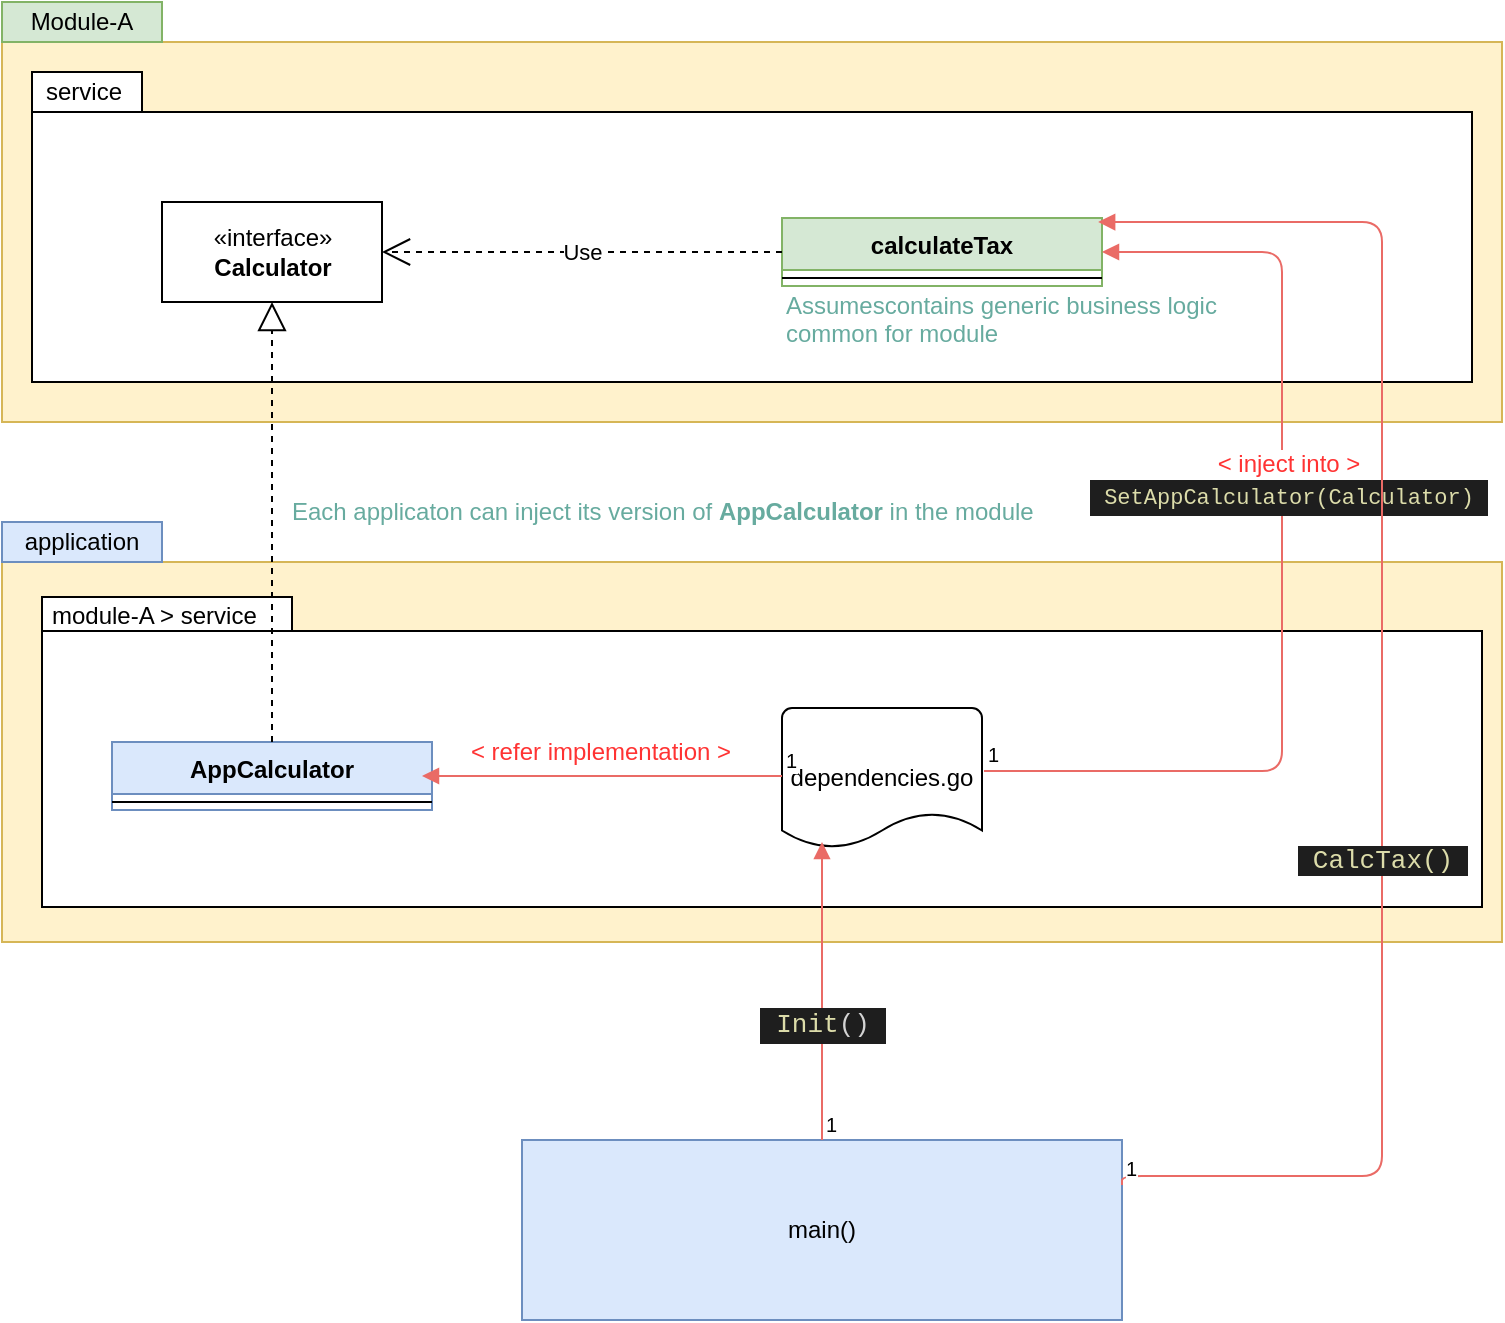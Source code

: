 <mxfile pages="1" version="11.2.5" type="device"><diagram id="lBRg83zDHJQEYiLSdvYr" name="Page-1"><mxGraphModel dx="1024" dy="595" grid="1" gridSize="10" guides="1" tooltips="1" connect="1" arrows="1" fold="1" page="1" pageScale="1" pageWidth="827" pageHeight="1169" math="0" shadow="0"><root><mxCell id="0"/><mxCell id="1" parent="0"/><mxCell id="dqaqRegnM2aaqdnLES54-1" value="" style="whiteSpace=wrap;html=1;fillColor=#fff2cc;strokeColor=#d6b656;" parent="1" vertex="1"><mxGeometry x="40" y="50" width="750" height="190" as="geometry"/></mxCell><mxCell id="dqaqRegnM2aaqdnLES54-8" value="" style="shape=folder;fontStyle=1;spacingTop=10;tabWidth=55;tabHeight=20;tabPosition=left;html=1;" parent="1" vertex="1"><mxGeometry x="55" y="65" width="720" height="155" as="geometry"/></mxCell><mxCell id="dqaqRegnM2aaqdnLES54-2" value="Module-A" style="text;html=1;strokeColor=#82b366;fillColor=#d5e8d4;align=center;verticalAlign=middle;whiteSpace=wrap;rounded=0;" parent="1" vertex="1"><mxGeometry x="40" y="30" width="80" height="20" as="geometry"/></mxCell><mxCell id="dqaqRegnM2aaqdnLES54-9" value="service" style="text;html=1;resizable=0;points=[];autosize=1;align=left;verticalAlign=top;spacingTop=-4;" parent="1" vertex="1"><mxGeometry x="60" y="65" width="50" height="20" as="geometry"/></mxCell><mxCell id="dqaqRegnM2aaqdnLES54-10" value="«interface»&lt;br&gt;&lt;b&gt;Calculator&lt;/b&gt;" style="html=1;fillColor=none;" parent="1" vertex="1"><mxGeometry x="120" y="130" width="110" height="50" as="geometry"/></mxCell><mxCell id="dqaqRegnM2aaqdnLES54-11" value="calculateTax" style="swimlane;fontStyle=1;align=center;verticalAlign=top;childLayout=stackLayout;horizontal=1;startSize=26;horizontalStack=0;resizeParent=1;resizeParentMax=0;resizeLast=0;collapsible=1;marginBottom=0;fillColor=#d5e8d4;strokeColor=#82b366;" parent="1" vertex="1"><mxGeometry x="430" y="138" width="160" height="34" as="geometry"/></mxCell><mxCell id="dqaqRegnM2aaqdnLES54-13" value="" style="line;strokeWidth=1;fillColor=none;align=left;verticalAlign=middle;spacingTop=-1;spacingLeft=3;spacingRight=3;rotatable=0;labelPosition=right;points=[];portConstraint=eastwest;" parent="dqaqRegnM2aaqdnLES54-11" vertex="1"><mxGeometry y="26" width="160" height="8" as="geometry"/></mxCell><mxCell id="dqaqRegnM2aaqdnLES54-15" value="Use" style="endArrow=open;endSize=12;dashed=1;html=1;exitX=0;exitY=0.5;exitDx=0;exitDy=0;entryX=1;entryY=0.5;entryDx=0;entryDy=0;" parent="1" source="dqaqRegnM2aaqdnLES54-11" target="dqaqRegnM2aaqdnLES54-10" edge="1"><mxGeometry width="160" relative="1" as="geometry"><mxPoint x="40" y="680" as="sourcePoint"/><mxPoint x="200" y="680" as="targetPoint"/></mxGeometry></mxCell><mxCell id="dqaqRegnM2aaqdnLES54-16" value="Assumescontains generic business logic&lt;br&gt;common for module" style="text;html=1;resizable=0;points=[];autosize=1;align=left;verticalAlign=top;spacingTop=-4;fontColor=#67AB9F;" parent="1" vertex="1"><mxGeometry x="430" y="172" width="230" height="30" as="geometry"/></mxCell><mxCell id="dqaqRegnM2aaqdnLES54-18" value="" style="whiteSpace=wrap;html=1;fillColor=#fff2cc;strokeColor=#d6b656;" parent="1" vertex="1"><mxGeometry x="40" y="310" width="750" height="190" as="geometry"/></mxCell><mxCell id="dqaqRegnM2aaqdnLES54-19" value="application" style="text;html=1;strokeColor=#6c8ebf;fillColor=#dae8fc;align=center;verticalAlign=middle;whiteSpace=wrap;rounded=0;" parent="1" vertex="1"><mxGeometry x="40" y="290" width="80" height="20" as="geometry"/></mxCell><mxCell id="dqaqRegnM2aaqdnLES54-20" value="" style="shape=folder;fontStyle=1;spacingTop=10;tabWidth=125;tabHeight=17;tabPosition=left;html=1;" parent="1" vertex="1"><mxGeometry x="60" y="327.5" width="720" height="155" as="geometry"/></mxCell><mxCell id="dqaqRegnM2aaqdnLES54-21" value="&lt;font color=&quot;#000000&quot;&gt;module-A &amp;gt; service&lt;/font&gt;" style="text;html=1;resizable=0;points=[];autosize=1;align=left;verticalAlign=top;spacingTop=-4;fontColor=#67AB9F;" parent="1" vertex="1"><mxGeometry x="63" y="326.5" width="120" height="20" as="geometry"/></mxCell><mxCell id="dqaqRegnM2aaqdnLES54-23" value="AppCalculator" style="swimlane;fontStyle=1;align=center;verticalAlign=top;childLayout=stackLayout;horizontal=1;startSize=26;horizontalStack=0;resizeParent=1;resizeParentMax=0;resizeLast=0;collapsible=1;marginBottom=0;fillColor=#dae8fc;strokeColor=#6c8ebf;" parent="1" vertex="1"><mxGeometry x="95" y="400" width="160" height="34" as="geometry"/></mxCell><mxCell id="dqaqRegnM2aaqdnLES54-24" value="" style="line;strokeWidth=1;fillColor=none;align=left;verticalAlign=middle;spacingTop=-1;spacingLeft=3;spacingRight=3;rotatable=0;labelPosition=right;points=[];portConstraint=eastwest;" parent="dqaqRegnM2aaqdnLES54-23" vertex="1"><mxGeometry y="26" width="160" height="8" as="geometry"/></mxCell><mxCell id="dqaqRegnM2aaqdnLES54-25" value="" style="endArrow=block;dashed=1;endFill=0;endSize=12;html=1;fontColor=#67AB9F;entryX=0.5;entryY=1;entryDx=0;entryDy=0;exitX=0.5;exitY=0;exitDx=0;exitDy=0;" parent="1" source="dqaqRegnM2aaqdnLES54-23" target="dqaqRegnM2aaqdnLES54-10" edge="1"><mxGeometry width="160" relative="1" as="geometry"><mxPoint x="40" y="520" as="sourcePoint"/><mxPoint x="200" y="520" as="targetPoint"/></mxGeometry></mxCell><mxCell id="dqaqRegnM2aaqdnLES54-26" value="Each applicaton can inject its version of &lt;b&gt;AppCalculator&lt;/b&gt; in the module" style="text;html=1;resizable=0;points=[];autosize=1;align=left;verticalAlign=top;spacingTop=-4;fontColor=#67AB9F;" parent="1" vertex="1"><mxGeometry x="183" y="275" width="390" height="20" as="geometry"/></mxCell><mxCell id="dqaqRegnM2aaqdnLES54-27" value="&lt;font color=&quot;#000000&quot;&gt;dependencies.go&lt;/font&gt;" style="strokeWidth=1;html=1;shape=mxgraph.flowchart.document2;whiteSpace=wrap;size=0.25;fillColor=#ffffff;fontColor=#67AB9F;" parent="1" vertex="1"><mxGeometry x="430" y="383" width="100" height="70" as="geometry"/></mxCell><mxCell id="dqaqRegnM2aaqdnLES54-28" value="" style="endArrow=block;endFill=1;html=1;edgeStyle=orthogonalEdgeStyle;align=left;verticalAlign=top;fontColor=#67AB9F;entryX=1;entryY=0.5;entryDx=0;entryDy=0;exitX=1.01;exitY=0.45;exitDx=0;exitDy=0;exitPerimeter=0;strokeColor=#EA6B66;" parent="1" source="dqaqRegnM2aaqdnLES54-27" target="dqaqRegnM2aaqdnLES54-11" edge="1"><mxGeometry x="-1" relative="1" as="geometry"><mxPoint x="40" y="520" as="sourcePoint"/><mxPoint x="200" y="520" as="targetPoint"/><Array as="points"><mxPoint x="680" y="414"/><mxPoint x="680" y="155"/></Array></mxGeometry></mxCell><mxCell id="dqaqRegnM2aaqdnLES54-29" value="1" style="resizable=0;html=1;align=left;verticalAlign=bottom;labelBackgroundColor=#ffffff;fontSize=10;" parent="dqaqRegnM2aaqdnLES54-28" connectable="0" vertex="1"><mxGeometry x="-1" relative="1" as="geometry"/></mxCell><mxCell id="dqaqRegnM2aaqdnLES54-30" value="&lt;font color=&quot;#ff3333&quot;&gt;&amp;lt; inject into &amp;gt;&lt;br&gt;&lt;/font&gt;&lt;div style=&quot;color: rgb(212 , 212 , 212) ; background-color: rgb(30 , 30 , 30) ; font-family: &amp;#34;consolas&amp;#34; , &amp;#34;courier new&amp;#34; , monospace ; line-height: 18px ; white-space: pre&quot;&gt;&lt;span style=&quot;color: rgb(220 , 220 , 170)&quot;&gt;&lt;font style=&quot;font-size: 11px&quot;&gt; SetAppCalculator(Calculator) &lt;/font&gt;&lt;/span&gt;&lt;/div&gt;" style="text;html=1;resizable=0;points=[];align=center;verticalAlign=middle;labelBackgroundColor=#ffffff;fontColor=#67AB9F;" parent="dqaqRegnM2aaqdnLES54-28" vertex="1" connectable="0"><mxGeometry x="0.177" y="-3" relative="1" as="geometry"><mxPoint as="offset"/></mxGeometry></mxCell><mxCell id="dqaqRegnM2aaqdnLES54-31" value="" style="endArrow=block;endFill=1;html=1;edgeStyle=orthogonalEdgeStyle;align=left;verticalAlign=top;fontColor=#67AB9F;strokeColor=#EA6B66;" parent="1" edge="1"><mxGeometry x="-1" relative="1" as="geometry"><mxPoint x="430" y="417" as="sourcePoint"/><mxPoint x="250" y="417" as="targetPoint"/></mxGeometry></mxCell><mxCell id="dqaqRegnM2aaqdnLES54-32" value="1" style="resizable=0;html=1;align=left;verticalAlign=bottom;labelBackgroundColor=#ffffff;fontSize=10;" parent="dqaqRegnM2aaqdnLES54-31" connectable="0" vertex="1"><mxGeometry x="-1" relative="1" as="geometry"/></mxCell><mxCell id="dqaqRegnM2aaqdnLES54-33" value="&lt;font color=&quot;#ff3333&quot;&gt;&amp;lt; refer implementation &amp;gt;&lt;/font&gt;" style="text;html=1;resizable=0;points=[];align=center;verticalAlign=middle;labelBackgroundColor=#ffffff;fontColor=#67AB9F;" parent="dqaqRegnM2aaqdnLES54-31" vertex="1" connectable="0"><mxGeometry x="0.177" y="-3" relative="1" as="geometry"><mxPoint x="14.5" y="-9" as="offset"/></mxGeometry></mxCell><mxCell id="dqaqRegnM2aaqdnLES54-36" value="main()" style="text;html=1;strokeColor=#6c8ebf;fillColor=#dae8fc;align=center;verticalAlign=middle;whiteSpace=wrap;rounded=0;" parent="1" vertex="1"><mxGeometry x="300" y="599" width="300" height="90" as="geometry"/></mxCell><mxCell id="dqaqRegnM2aaqdnLES54-42" value="" style="endArrow=block;endFill=1;html=1;edgeStyle=orthogonalEdgeStyle;align=left;verticalAlign=top;fontColor=#67AB9F;strokeColor=#EA6B66;" parent="1" source="dqaqRegnM2aaqdnLES54-36" edge="1"><mxGeometry x="-1" relative="1" as="geometry"><mxPoint x="458" y="580" as="sourcePoint"/><mxPoint x="450" y="450" as="targetPoint"/></mxGeometry></mxCell><mxCell id="dqaqRegnM2aaqdnLES54-43" value="1" style="resizable=0;html=1;align=left;verticalAlign=bottom;labelBackgroundColor=#ffffff;fontSize=10;" parent="dqaqRegnM2aaqdnLES54-42" connectable="0" vertex="1"><mxGeometry x="-1" relative="1" as="geometry"/></mxCell><mxCell id="dqaqRegnM2aaqdnLES54-45" value="&lt;div style=&quot;color: rgb(212 , 212 , 212) ; background-color: rgb(30 , 30 , 30) ; font-family: &amp;#34;consolas&amp;#34; , &amp;#34;courier new&amp;#34; , monospace ; font-size: 13px ; line-height: 18px ; white-space: pre&quot;&gt;&lt;span style=&quot;color: #dcdcaa&quot;&gt; Init&lt;/span&gt;() &lt;/div&gt;" style="text;html=1;resizable=0;points=[];align=center;verticalAlign=middle;labelBackgroundColor=#ffffff;fontColor=#67AB9F;" parent="dqaqRegnM2aaqdnLES54-42" vertex="1" connectable="0"><mxGeometry x="-0.224" relative="1" as="geometry"><mxPoint as="offset"/></mxGeometry></mxCell><mxCell id="dqaqRegnM2aaqdnLES54-46" value="" style="endArrow=block;endFill=1;html=1;edgeStyle=orthogonalEdgeStyle;align=left;verticalAlign=top;fontColor=#67AB9F;strokeColor=#EA6B66;entryX=0.988;entryY=0.059;entryDx=0;entryDy=0;entryPerimeter=0;exitX=1;exitY=0.25;exitDx=0;exitDy=0;" parent="1" source="dqaqRegnM2aaqdnLES54-36" target="dqaqRegnM2aaqdnLES54-11" edge="1"><mxGeometry x="-1" relative="1" as="geometry"><mxPoint x="460" y="594" as="sourcePoint"/><mxPoint x="460" y="460" as="targetPoint"/><Array as="points"><mxPoint x="730" y="617"/><mxPoint x="730" y="140"/></Array></mxGeometry></mxCell><mxCell id="dqaqRegnM2aaqdnLES54-47" value="1" style="resizable=0;html=1;align=left;verticalAlign=bottom;labelBackgroundColor=#ffffff;fontSize=10;" parent="dqaqRegnM2aaqdnLES54-46" connectable="0" vertex="1"><mxGeometry x="-1" relative="1" as="geometry"/></mxCell><mxCell id="dqaqRegnM2aaqdnLES54-48" value="&lt;font color=&quot;#ff3333&quot;&gt;&amp;nbsp;&lt;/font&gt;&lt;span style=&quot;color: rgb(220 , 220 , 170) ; background-color: rgb(30 , 30 , 30) ; font-family: &amp;#34;consolas&amp;#34; , &amp;#34;courier new&amp;#34; , monospace ; font-size: 13px ; white-space: pre&quot;&gt; CalcTax() &lt;/span&gt;&lt;span style=&quot;color: rgb(255 , 51 , 51)&quot;&gt;&amp;nbsp;&lt;/span&gt;" style="text;html=1;resizable=0;points=[];align=center;verticalAlign=middle;labelBackgroundColor=#ffffff;fontColor=#67AB9F;" parent="dqaqRegnM2aaqdnLES54-46" vertex="1" connectable="0"><mxGeometry x="-0.224" relative="1" as="geometry"><mxPoint as="offset"/></mxGeometry></mxCell></root></mxGraphModel></diagram></mxfile>